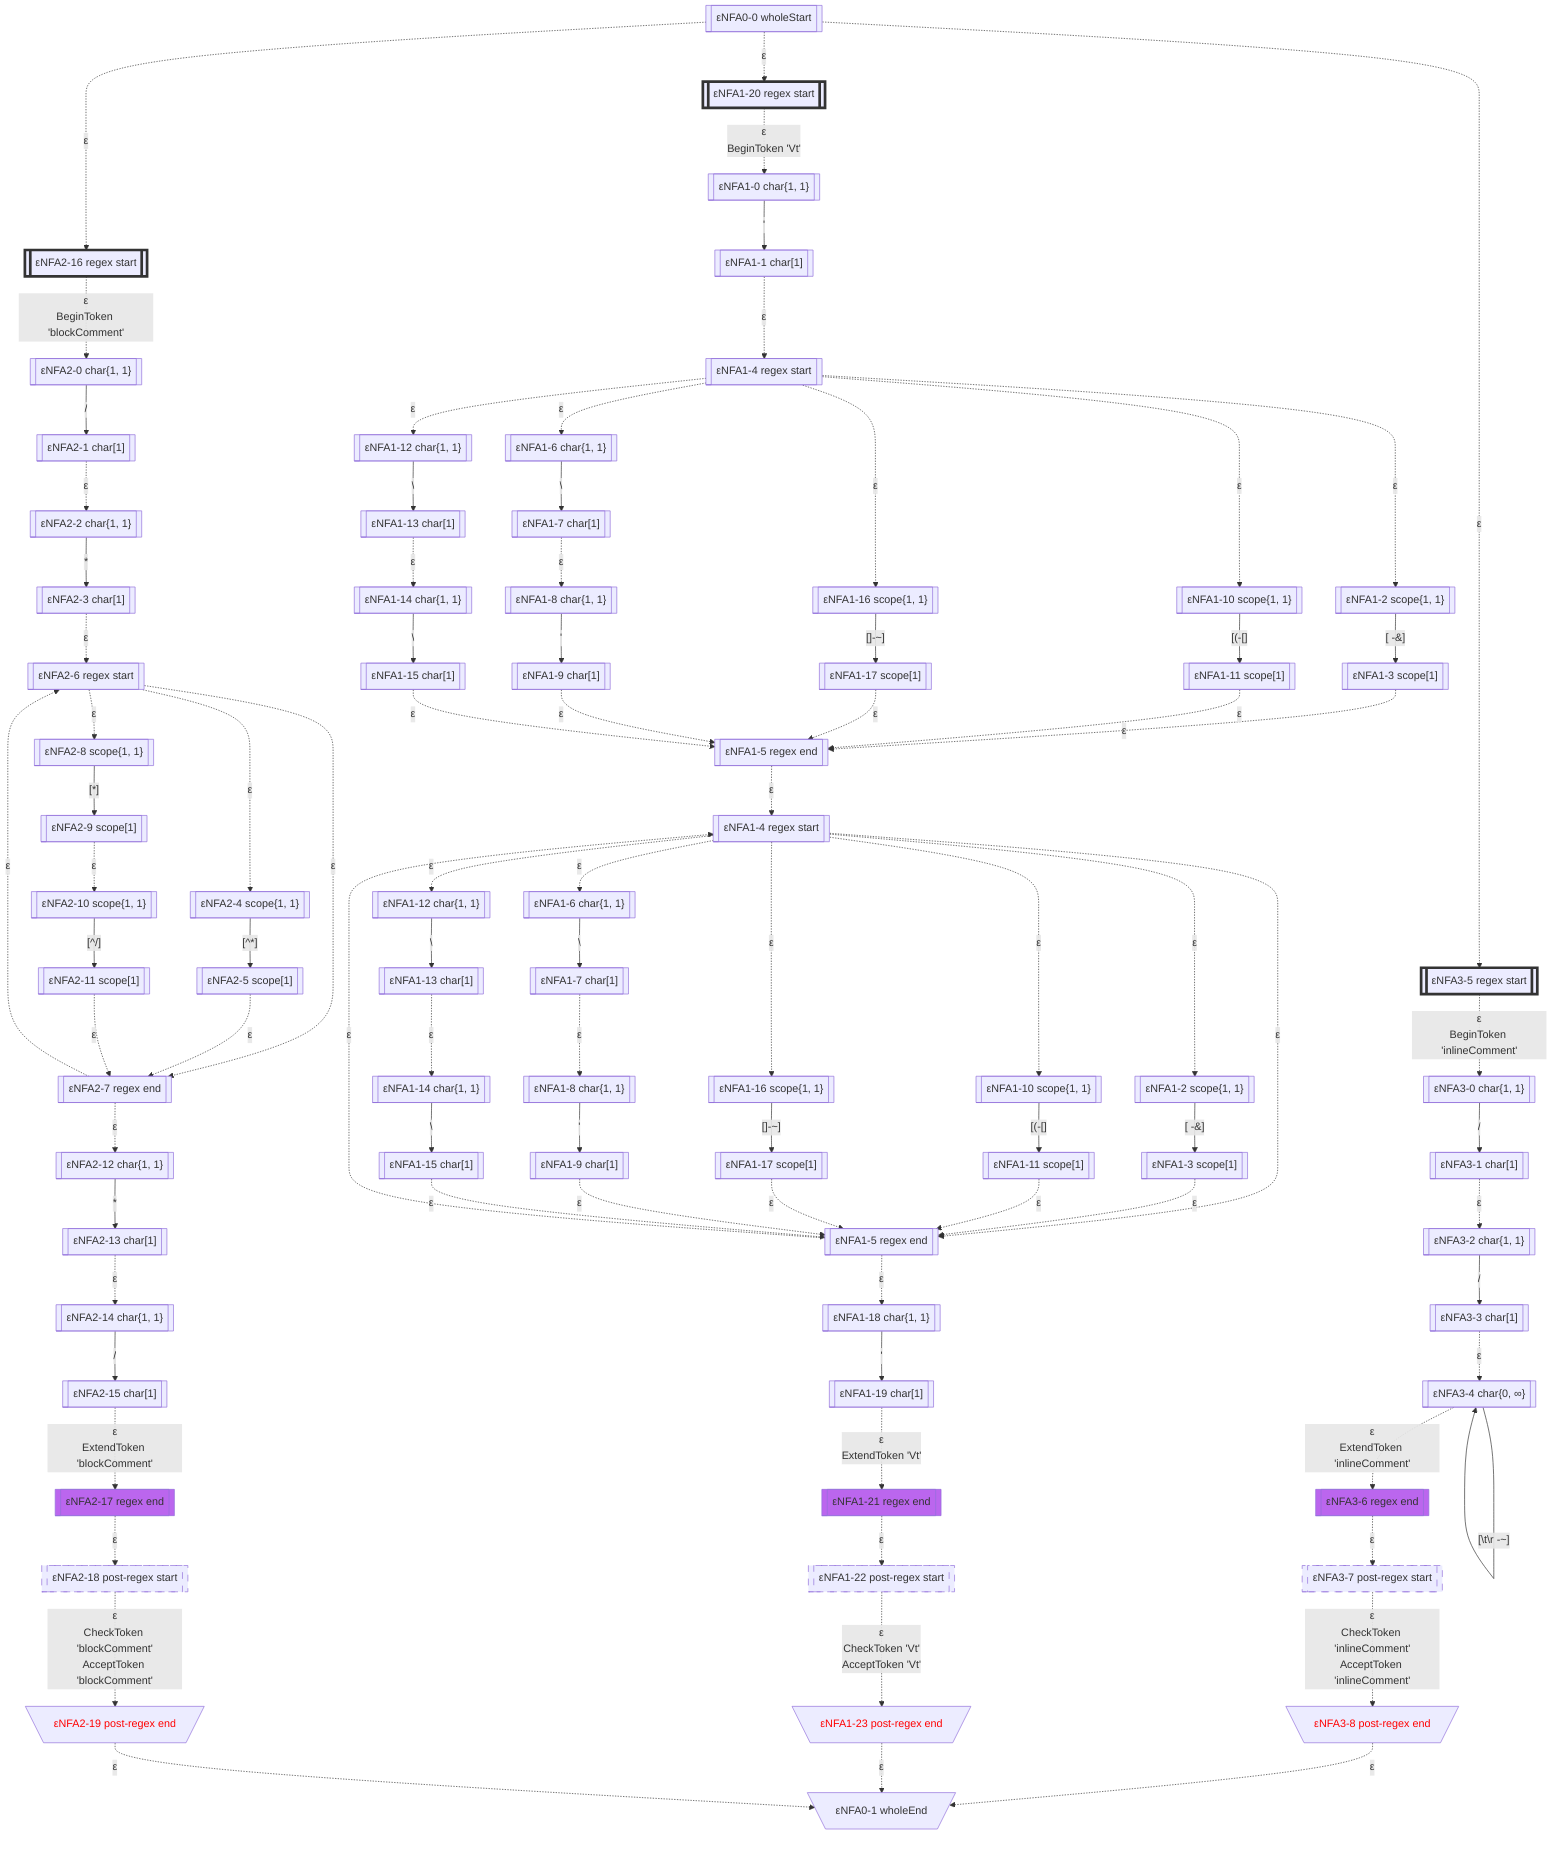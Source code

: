 flowchart
classDef c0001 color:#FF0000;
classDef c0010 stroke-dasharray: 10 10;
classDef c0011 stroke-dasharray: 10 10,color:#FF0000;
classDef c0100 fill:#BB66EE;
classDef c0101 fill:#BB66EE,color:#FF0000;
classDef c0110 fill:#BB66EE,stroke-dasharray: 10 10;
classDef c0111 fill:#BB66EE,stroke-dasharray: 10 10,color:#FF0000;
classDef c1000 stroke:#333,stroke-width:4px;
classDef c1001 stroke:#333,stroke-width:4px,color:#FF0000;
classDef c1010 stroke:#333,stroke-width:4px,stroke-dasharray: 10 10;
classDef c1011 stroke:#333,stroke-width:4px,stroke-dasharray: 10 10,color:#FF0000;
classDef c1100 stroke:#333,stroke-width:4px,fill:#BB66EE;
classDef c1101 stroke:#333,stroke-width:4px,fill:#BB66EE,color:#FF0000;
classDef c1110 stroke:#333,stroke-width:4px,fill:#BB66EE,stroke-dasharray: 10 10;
classDef c1111 stroke:#333,stroke-width:4px,fill:#BB66EE,stroke-dasharray: 10 10,color:#FF0000;
eNFA0_0_51969174[["εNFA0-0 wholeStart"]]
eNFA1_20_63577855[["εNFA1-20 regex start"]]
class eNFA1_20_63577855 c1000;
eNFA2_16_65069390[["εNFA2-16 regex start"]]
class eNFA2_16_65069390 c1000;
eNFA3_5_34933209[["εNFA3-5 regex start"]]
class eNFA3_5_34933209 c1000;
eNFA1_0_35329788[["εNFA1-0 char{1, 1}"]]
eNFA2_0_56727555[["εNFA2-0 char{1, 1}"]]
eNFA3_0_11017648[["εNFA3-0 char{1, 1}"]]
eNFA1_1_48995250[["εNFA1-1 char[1]"]]
eNFA2_1_38304072[["εNFA2-1 char[1]"]]
eNFA3_1_9192332[["εNFA3-1 char[1]"]]
eNFA1_4_47990424[["εNFA1-4 regex start"]]
eNFA2_2_15622127[["εNFA2-2 char{1, 1}"]]
eNFA3_2_6381418[["εNFA3-2 char{1, 1}"]]
eNFA1_2_62019111[["εNFA1-2 scope{1, 1}"]]
eNFA1_6_29260633[["εNFA1-6 char{1, 1}"]]
eNFA1_10_21301090[["εNFA1-10 scope{1, 1}"]]
eNFA1_12_57492083[["εNFA1-12 char{1, 1}"]]
eNFA1_16_47666699[["εNFA1-16 scope{1, 1}"]]
eNFA2_3_58391916[["εNFA2-3 char[1]"]]
eNFA3_3_33571453[["εNFA3-3 char[1]"]]
eNFA1_3_53740895[["εNFA1-3 scope[1]"]]
eNFA1_7_9040176[["εNFA1-7 char[1]"]]
eNFA1_11_26347107[["εNFA1-11 scope[1]"]]
eNFA1_13_14252720[["εNFA1-13 char[1]"]]
eNFA1_17_13906014[["εNFA1-17 scope[1]"]]
eNFA2_6_42518340[["εNFA2-6 regex start"]]
eNFA3_4_3730161[["εNFA3-4 char{0, ∞}"]]
eNFA1_5_35797372[["εNFA1-5 regex end"]]
eNFA1_8_61165617[["εNFA1-8 char{1, 1}"]]
eNFA1_14_63718061[["εNFA1-14 char{1, 1}"]]
eNFA2_4_21433500[["εNFA2-4 scope{1, 1}"]]
eNFA2_8_47120742[["εNFA2-8 scope{1, 1}"]]
eNFA2_7_58683773[["εNFA2-7 regex end"]]
eNFA3_6_33707629[["εNFA3-6 regex end"]]
class eNFA3_6_33707629 c0100;
eNFA1_4_58045264[["εNFA1-4 regex start"]]
eNFA1_9_3672298[["εNFA1-9 char[1]"]]
eNFA1_15_33050690[["εNFA1-15 char[1]"]]
eNFA2_5_32124765[["εNFA2-5 scope[1]"]]
eNFA2_9_9362127[["εNFA2-9 scope[1]"]]
eNFA2_12_55765201[["εNFA2-12 char{1, 1}"]]
eNFA3_7_32049974[["εNFA3-7 post-regex start"]]
class eNFA3_7_32049974 c0010;
eNFA1_2_4045982[["εNFA1-2 scope{1, 1}"]]
eNFA1_6_52645336[["εNFA1-6 char{1, 1}"]]
eNFA1_10_36413843[["εNFA1-10 scope{1, 1}"]]
eNFA1_12_59289136[["εNFA1-12 char{1, 1}"]]
eNFA1_16_63840183[["εNFA1-16 scope{1, 1}"]]
eNFA1_5_37690735[["εNFA1-5 regex end"]]
eNFA2_10_64616609[["εNFA2-10 scope{1, 1}"]]
eNFA2_13_44678570[["εNFA2-13 char[1]"]]
eNFA3_8_45963425[\"εNFA3-8 post-regex end"/]
class eNFA3_8_45963425 c0001;
eNFA1_3_59860242[["εNFA1-3 scope[1]"]]
eNFA1_7_66562817[["εNFA1-7 char[1]"]]
eNFA1_11_1871268[["εNFA1-11 scope[1]"]]
eNFA1_13_62194446[["εNFA1-13 char[1]"]]
eNFA1_17_16841414[["εNFA1-17 scope[1]"]]
eNFA1_18_29020759[["εNFA1-18 char{1, 1}"]]
eNFA2_11_20687433[["εNFA2-11 scope[1]"]]
eNFA2_14_4585366[["εNFA2-14 char{1, 1}"]]
eNFA0_1_36129223[\"εNFA0-1 wholeEnd"/]
eNFA1_8_35870379[["εNFA1-8 char{1, 1}"]]
eNFA1_14_19819572[["εNFA1-14 char{1, 1}"]]
eNFA1_19_49532637[["εNFA1-19 char[1]"]]
eNFA2_15_40785949[["εNFA2-15 char[1]"]]
eNFA1_9_17355001[["εNFA1-9 char[1]"]]
eNFA1_15_21977287[["εNFA1-15 char[1]"]]
eNFA1_21_43140557[["εNFA1-21 regex end"]]
class eNFA1_21_43140557 c0100;
eNFA2_17_31529222[["εNFA2-17 regex end"]]
class eNFA2_17_31529222 c0100;
eNFA1_22_52720700[["εNFA1-22 post-regex start"]]
class eNFA1_22_52720700 c0010;
eNFA2_18_15327543[["εNFA2-18 post-regex start"]]
class eNFA2_18_15327543 c0010;
eNFA1_23_4724260[\"εNFA1-23 post-regex end"/]
class eNFA1_23_4724260 c0001;
eNFA2_19_48753600[\"εNFA2-19 post-regex end"/]
class eNFA2_19_48753600 c0001;
eNFA0_0_51969174 -.->|"ε"|eNFA1_20_63577855
eNFA0_0_51969174 -.->|"ε"|eNFA2_16_65069390
eNFA0_0_51969174 -.->|"ε"|eNFA3_5_34933209
eNFA1_20_63577855 -.->|"ε
BeginToken 'Vt'"|eNFA1_0_35329788
eNFA2_16_65069390 -.->|"ε
BeginToken 'blockComment'"|eNFA2_0_56727555
eNFA3_5_34933209 -.->|"ε
BeginToken 'inlineComment'"|eNFA3_0_11017648
eNFA1_0_35329788 -->|"'"|eNFA1_1_48995250
eNFA2_0_56727555 -->|"/"|eNFA2_1_38304072
eNFA3_0_11017648 -->|"/"|eNFA3_1_9192332
eNFA1_1_48995250 -.->|"ε"|eNFA1_4_47990424
eNFA2_1_38304072 -.->|"ε"|eNFA2_2_15622127
eNFA3_1_9192332 -.->|"ε"|eNFA3_2_6381418
eNFA1_4_47990424 -.->|"ε"|eNFA1_2_62019111
eNFA1_4_47990424 -.->|"ε"|eNFA1_6_29260633
eNFA1_4_47990424 -.->|"ε"|eNFA1_10_21301090
eNFA1_4_47990424 -.->|"ε"|eNFA1_12_57492083
eNFA1_4_47990424 -.->|"ε"|eNFA1_16_47666699
eNFA2_2_15622127 -->|"*"|eNFA2_3_58391916
eNFA3_2_6381418 -->|"/"|eNFA3_3_33571453
eNFA1_2_62019111 -->|"[#32;-&]"|eNFA1_3_53740895
eNFA1_6_29260633 -->|"#92;"|eNFA1_7_9040176
eNFA1_10_21301090 -->|"[(-[]"|eNFA1_11_26347107
eNFA1_12_57492083 -->|"#92;"|eNFA1_13_14252720
eNFA1_16_47666699 -->|"[]-~]"|eNFA1_17_13906014
eNFA2_3_58391916 -.->|"ε"|eNFA2_6_42518340
eNFA3_3_33571453 -.->|"ε"|eNFA3_4_3730161
eNFA1_3_53740895 -.->|"ε"|eNFA1_5_35797372
eNFA1_7_9040176 -.->|"ε"|eNFA1_8_61165617
eNFA1_11_26347107 -.->|"ε"|eNFA1_5_35797372
eNFA1_13_14252720 -.->|"ε"|eNFA1_14_63718061
eNFA1_17_13906014 -.->|"ε"|eNFA1_5_35797372
eNFA2_6_42518340 -.->|"ε"|eNFA2_4_21433500
eNFA2_6_42518340 -.->|"ε"|eNFA2_8_47120742
eNFA2_6_42518340 -.->|"ε"|eNFA2_7_58683773
eNFA3_4_3730161 -->|"[#92;t#92;r#32;-~]"|eNFA3_4_3730161
eNFA3_4_3730161 -.->|"ε
ExtendToken 'inlineComment'"|eNFA3_6_33707629
eNFA1_5_35797372 -.->|"ε"|eNFA1_4_58045264
eNFA1_8_61165617 -->|"'"|eNFA1_9_3672298
eNFA1_14_63718061 -->|"#92;"|eNFA1_15_33050690
eNFA2_4_21433500 -->|"[^*]"|eNFA2_5_32124765
eNFA2_8_47120742 -->|"[*]"|eNFA2_9_9362127
eNFA2_7_58683773 -.->|"ε"|eNFA2_6_42518340
eNFA2_7_58683773 -.->|"ε"|eNFA2_12_55765201
eNFA3_6_33707629 -.->|"ε"|eNFA3_7_32049974
eNFA1_4_58045264 -.->|"ε"|eNFA1_2_4045982
eNFA1_4_58045264 -.->|"ε"|eNFA1_6_52645336
eNFA1_4_58045264 -.->|"ε"|eNFA1_10_36413843
eNFA1_4_58045264 -.->|"ε"|eNFA1_12_59289136
eNFA1_4_58045264 -.->|"ε"|eNFA1_16_63840183
eNFA1_4_58045264 -.->|"ε"|eNFA1_5_37690735
eNFA1_9_3672298 -.->|"ε"|eNFA1_5_35797372
eNFA1_15_33050690 -.->|"ε"|eNFA1_5_35797372
eNFA2_5_32124765 -.->|"ε"|eNFA2_7_58683773
eNFA2_9_9362127 -.->|"ε"|eNFA2_10_64616609
eNFA2_12_55765201 -->|"*"|eNFA2_13_44678570
eNFA3_7_32049974 -.->|"ε
CheckToken 'inlineComment'
AcceptToken 'inlineComment'"|eNFA3_8_45963425
eNFA1_2_4045982 -->|"[#32;-&]"|eNFA1_3_59860242
eNFA1_6_52645336 -->|"#92;"|eNFA1_7_66562817
eNFA1_10_36413843 -->|"[(-[]"|eNFA1_11_1871268
eNFA1_12_59289136 -->|"#92;"|eNFA1_13_62194446
eNFA1_16_63840183 -->|"[]-~]"|eNFA1_17_16841414
eNFA1_5_37690735 -.->|"ε"|eNFA1_4_58045264
eNFA1_5_37690735 -.->|"ε"|eNFA1_18_29020759
eNFA2_10_64616609 -->|"[^/]"|eNFA2_11_20687433
eNFA2_13_44678570 -.->|"ε"|eNFA2_14_4585366
eNFA3_8_45963425 -.->|"ε"|eNFA0_1_36129223
eNFA1_3_59860242 -.->|"ε"|eNFA1_5_37690735
eNFA1_7_66562817 -.->|"ε"|eNFA1_8_35870379
eNFA1_11_1871268 -.->|"ε"|eNFA1_5_37690735
eNFA1_13_62194446 -.->|"ε"|eNFA1_14_19819572
eNFA1_17_16841414 -.->|"ε"|eNFA1_5_37690735
eNFA1_18_29020759 -->|"'"|eNFA1_19_49532637
eNFA2_11_20687433 -.->|"ε"|eNFA2_7_58683773
eNFA2_14_4585366 -->|"/"|eNFA2_15_40785949
eNFA1_8_35870379 -->|"'"|eNFA1_9_17355001
eNFA1_14_19819572 -->|"#92;"|eNFA1_15_21977287
eNFA1_19_49532637 -.->|"ε
ExtendToken 'Vt'"|eNFA1_21_43140557
eNFA2_15_40785949 -.->|"ε
ExtendToken 'blockComment'"|eNFA2_17_31529222
eNFA1_9_17355001 -.->|"ε"|eNFA1_5_37690735
eNFA1_15_21977287 -.->|"ε"|eNFA1_5_37690735
eNFA1_21_43140557 -.->|"ε"|eNFA1_22_52720700
eNFA2_17_31529222 -.->|"ε"|eNFA2_18_15327543
eNFA1_22_52720700 -.->|"ε
CheckToken 'Vt'
AcceptToken 'Vt'"|eNFA1_23_4724260
eNFA2_18_15327543 -.->|"ε
CheckToken 'blockComment'
AcceptToken 'blockComment'"|eNFA2_19_48753600
eNFA1_23_4724260 -.->|"ε"|eNFA0_1_36129223
eNFA2_19_48753600 -.->|"ε"|eNFA0_1_36129223